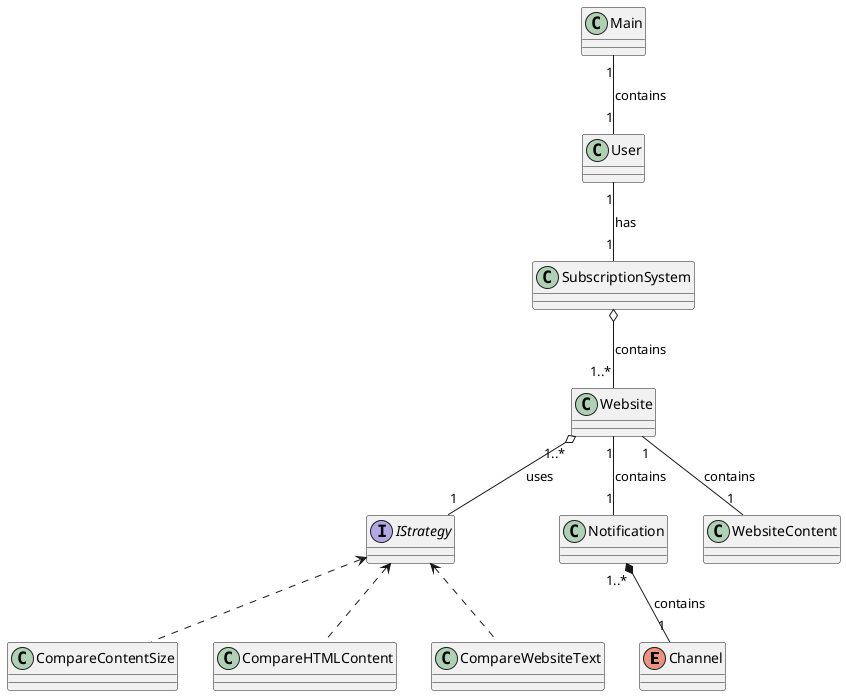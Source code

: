 @startuml
'https://plantuml.com/class-diagram

enum Channel

class CompareContentSize
class CompareHTMLContent
class CompareWebsiteText

interface IStrategy

class Main
class Notification
class SubscriptionSystem
class User
class Website
class WebsiteContent

Website "1..*" o-- "1" IStrategy : uses
Website "1" -- "1" WebsiteContent : contains
Website "1" -- "1" Notification : contains
Notification "1..*" *-- "1" Channel : contains


IStrategy <.. CompareContentSize
IStrategy <.. CompareHTMLContent
IStrategy <.. CompareWebsiteText

Main "1" -- "1" User : contains
User "1" -- "1" SubscriptionSystem : has

SubscriptionSystem o-- "1..*" Website : contains


@enduml